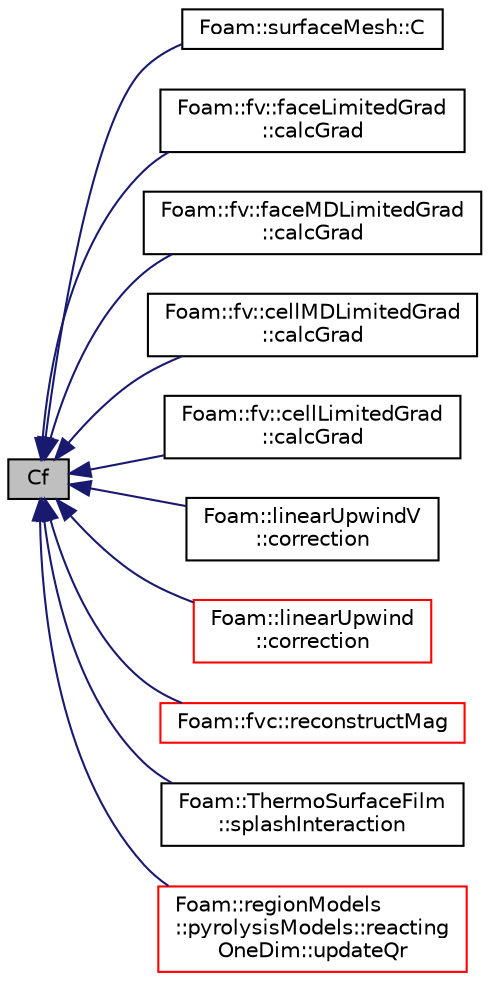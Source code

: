 digraph "Cf"
{
  bgcolor="transparent";
  edge [fontname="Helvetica",fontsize="10",labelfontname="Helvetica",labelfontsize="10"];
  node [fontname="Helvetica",fontsize="10",shape=record];
  rankdir="LR";
  Node1 [label="Cf",height=0.2,width=0.4,color="black", fillcolor="grey75", style="filled", fontcolor="black"];
  Node1 -> Node2 [dir="back",color="midnightblue",fontsize="10",style="solid",fontname="Helvetica"];
  Node2 [label="Foam::surfaceMesh::C",height=0.2,width=0.4,color="black",URL="$a02484.html#a48b2b3a86a365e35dcd57b99915f34d0"];
  Node1 -> Node3 [dir="back",color="midnightblue",fontsize="10",style="solid",fontname="Helvetica"];
  Node3 [label="Foam::fv::faceLimitedGrad\l::calcGrad",height=0.2,width=0.4,color="black",URL="$a00726.html#ad8d9cb82461fad7624154d2e66528aa7"];
  Node1 -> Node4 [dir="back",color="midnightblue",fontsize="10",style="solid",fontname="Helvetica"];
  Node4 [label="Foam::fv::faceMDLimitedGrad\l::calcGrad",height=0.2,width=0.4,color="black",URL="$a00728.html#ad8d9cb82461fad7624154d2e66528aa7"];
  Node1 -> Node5 [dir="back",color="midnightblue",fontsize="10",style="solid",fontname="Helvetica"];
  Node5 [label="Foam::fv::cellMDLimitedGrad\l::calcGrad",height=0.2,width=0.4,color="black",URL="$a00220.html#a9e6946d5c172823826c394cab9979f17"];
  Node1 -> Node6 [dir="back",color="midnightblue",fontsize="10",style="solid",fontname="Helvetica"];
  Node6 [label="Foam::fv::cellLimitedGrad\l::calcGrad",height=0.2,width=0.4,color="black",URL="$a00216.html#a9e6946d5c172823826c394cab9979f17"];
  Node1 -> Node7 [dir="back",color="midnightblue",fontsize="10",style="solid",fontname="Helvetica"];
  Node7 [label="Foam::linearUpwindV\l::correction",height=0.2,width=0.4,color="black",URL="$a01346.html#ad5f4a5d3bc1173cf56b1283cdea2e418",tooltip="Return the explicit correction to the face-interpolate. "];
  Node1 -> Node8 [dir="back",color="midnightblue",fontsize="10",style="solid",fontname="Helvetica"];
  Node8 [label="Foam::linearUpwind\l::correction",height=0.2,width=0.4,color="red",URL="$a01345.html#ad5f4a5d3bc1173cf56b1283cdea2e418",tooltip="Return the explicit correction to the face-interpolate. "];
  Node1 -> Node9 [dir="back",color="midnightblue",fontsize="10",style="solid",fontname="Helvetica"];
  Node9 [label="Foam::fvc::reconstructMag",height=0.2,width=0.4,color="red",URL="$a10759.html#a29cdad91ee3fc2ac251ac2b4872557da"];
  Node1 -> Node10 [dir="back",color="midnightblue",fontsize="10",style="solid",fontname="Helvetica"];
  Node10 [label="Foam::ThermoSurfaceFilm\l::splashInteraction",height=0.2,width=0.4,color="black",URL="$a02599.html#a65079c6267ec7d21f7965e02a262d2d6",tooltip="Bai parcel splash interaction model. "];
  Node1 -> Node11 [dir="back",color="midnightblue",fontsize="10",style="solid",fontname="Helvetica"];
  Node11 [label="Foam::regionModels\l::pyrolysisModels::reacting\lOneDim::updateQr",height=0.2,width=0.4,color="red",URL="$a02088.html#a7f226e9587fdbd0707a2d93c76e91aaf",tooltip="Update radiative flux in pyrolysis region. "];
}
